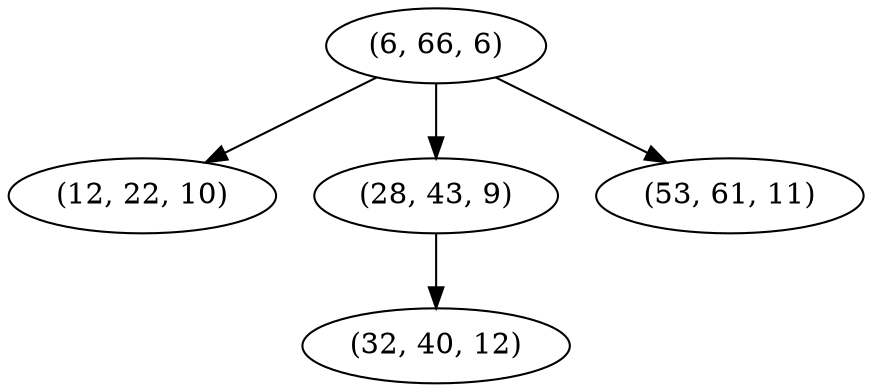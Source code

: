 digraph tree {
    "(6, 66, 6)";
    "(12, 22, 10)";
    "(28, 43, 9)";
    "(32, 40, 12)";
    "(53, 61, 11)";
    "(6, 66, 6)" -> "(12, 22, 10)";
    "(6, 66, 6)" -> "(28, 43, 9)";
    "(6, 66, 6)" -> "(53, 61, 11)";
    "(28, 43, 9)" -> "(32, 40, 12)";
}
